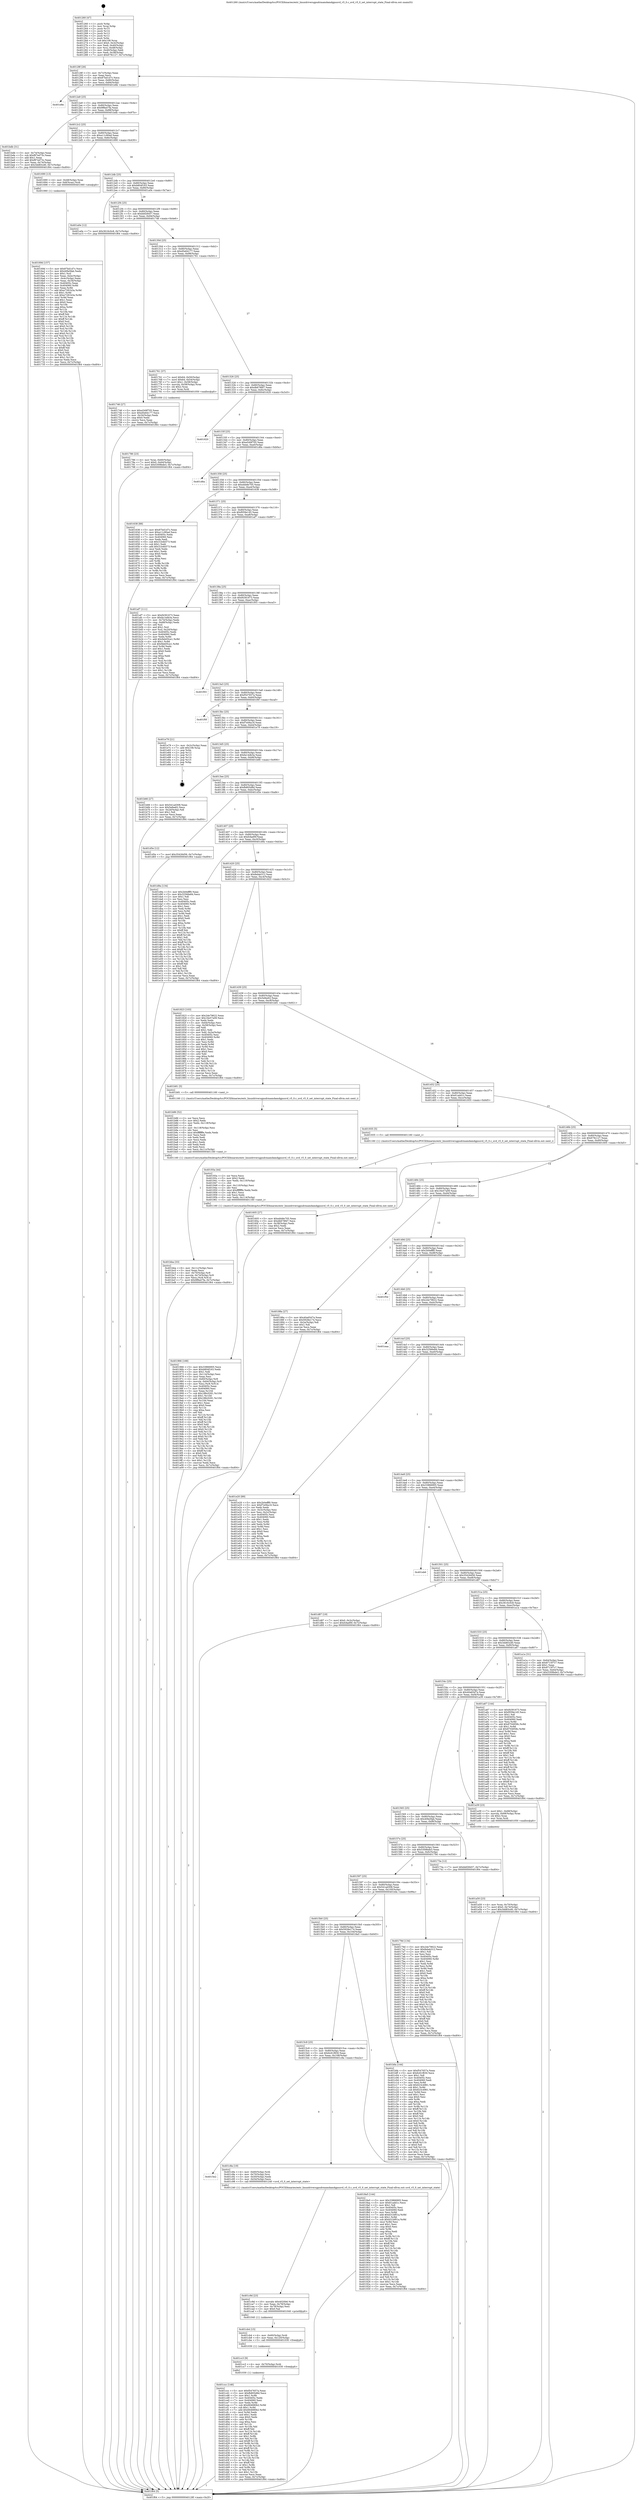 digraph "0x401260" {
  label = "0x401260 (/mnt/c/Users/mathe/Desktop/tcc/POCII/binaries/extr_linuxdriversgpudrmamdamdgpuuvd_v5_0.c_uvd_v5_0_set_interrupt_state_Final-ollvm.out::main(0))"
  labelloc = "t"
  node[shape=record]

  Entry [label="",width=0.3,height=0.3,shape=circle,fillcolor=black,style=filled]
  "0x40128f" [label="{
     0x40128f [26]\l
     | [instrs]\l
     &nbsp;&nbsp;0x40128f \<+3\>: mov -0x7c(%rbp),%eax\l
     &nbsp;&nbsp;0x401292 \<+2\>: mov %eax,%ecx\l
     &nbsp;&nbsp;0x401294 \<+6\>: sub $0x87bd1d7c,%ecx\l
     &nbsp;&nbsp;0x40129a \<+3\>: mov %eax,-0x80(%rbp)\l
     &nbsp;&nbsp;0x40129d \<+6\>: mov %ecx,-0x84(%rbp)\l
     &nbsp;&nbsp;0x4012a3 \<+6\>: je 0000000000401e8e \<main+0xc2e\>\l
  }"]
  "0x401e8e" [label="{
     0x401e8e\l
  }", style=dashed]
  "0x4012a9" [label="{
     0x4012a9 [25]\l
     | [instrs]\l
     &nbsp;&nbsp;0x4012a9 \<+5\>: jmp 00000000004012ae \<main+0x4e\>\l
     &nbsp;&nbsp;0x4012ae \<+3\>: mov -0x80(%rbp),%eax\l
     &nbsp;&nbsp;0x4012b1 \<+5\>: sub $0x9f8a47fa,%eax\l
     &nbsp;&nbsp;0x4012b6 \<+6\>: mov %eax,-0x88(%rbp)\l
     &nbsp;&nbsp;0x4012bc \<+6\>: je 0000000000401bdb \<main+0x97b\>\l
  }"]
  Exit [label="",width=0.3,height=0.3,shape=circle,fillcolor=black,style=filled,peripheries=2]
  "0x401bdb" [label="{
     0x401bdb [31]\l
     | [instrs]\l
     &nbsp;&nbsp;0x401bdb \<+3\>: mov -0x74(%rbp),%eax\l
     &nbsp;&nbsp;0x401bde \<+5\>: sub $0xf87ed73c,%eax\l
     &nbsp;&nbsp;0x401be3 \<+3\>: add $0x1,%eax\l
     &nbsp;&nbsp;0x401be6 \<+5\>: add $0xf87ed73c,%eax\l
     &nbsp;&nbsp;0x401beb \<+3\>: mov %eax,-0x74(%rbp)\l
     &nbsp;&nbsp;0x401bee \<+7\>: movl $0x3dd83cd0,-0x7c(%rbp)\l
     &nbsp;&nbsp;0x401bf5 \<+5\>: jmp 0000000000401f64 \<main+0xd04\>\l
  }"]
  "0x4012c2" [label="{
     0x4012c2 [25]\l
     | [instrs]\l
     &nbsp;&nbsp;0x4012c2 \<+5\>: jmp 00000000004012c7 \<main+0x67\>\l
     &nbsp;&nbsp;0x4012c7 \<+3\>: mov -0x80(%rbp),%eax\l
     &nbsp;&nbsp;0x4012ca \<+5\>: sub $0xa11c90ad,%eax\l
     &nbsp;&nbsp;0x4012cf \<+6\>: mov %eax,-0x8c(%rbp)\l
     &nbsp;&nbsp;0x4012d5 \<+6\>: je 0000000000401690 \<main+0x430\>\l
  }"]
  "0x401ccc" [label="{
     0x401ccc [146]\l
     | [instrs]\l
     &nbsp;&nbsp;0x401ccc \<+5\>: mov $0xf547657a,%eax\l
     &nbsp;&nbsp;0x401cd1 \<+5\>: mov $0xfb805d8d,%ecx\l
     &nbsp;&nbsp;0x401cd6 \<+3\>: mov $0x1,%r8b\l
     &nbsp;&nbsp;0x401cd9 \<+7\>: mov 0x40405c,%edx\l
     &nbsp;&nbsp;0x401ce0 \<+7\>: mov 0x404060,%esi\l
     &nbsp;&nbsp;0x401ce7 \<+3\>: mov %edx,%r9d\l
     &nbsp;&nbsp;0x401cea \<+7\>: sub $0x664680b2,%r9d\l
     &nbsp;&nbsp;0x401cf1 \<+4\>: sub $0x1,%r9d\l
     &nbsp;&nbsp;0x401cf5 \<+7\>: add $0x664680b2,%r9d\l
     &nbsp;&nbsp;0x401cfc \<+4\>: imul %r9d,%edx\l
     &nbsp;&nbsp;0x401d00 \<+3\>: and $0x1,%edx\l
     &nbsp;&nbsp;0x401d03 \<+3\>: cmp $0x0,%edx\l
     &nbsp;&nbsp;0x401d06 \<+4\>: sete %r10b\l
     &nbsp;&nbsp;0x401d0a \<+3\>: cmp $0xa,%esi\l
     &nbsp;&nbsp;0x401d0d \<+4\>: setl %r11b\l
     &nbsp;&nbsp;0x401d11 \<+3\>: mov %r10b,%bl\l
     &nbsp;&nbsp;0x401d14 \<+3\>: xor $0xff,%bl\l
     &nbsp;&nbsp;0x401d17 \<+3\>: mov %r11b,%r14b\l
     &nbsp;&nbsp;0x401d1a \<+4\>: xor $0xff,%r14b\l
     &nbsp;&nbsp;0x401d1e \<+4\>: xor $0x1,%r8b\l
     &nbsp;&nbsp;0x401d22 \<+3\>: mov %bl,%r15b\l
     &nbsp;&nbsp;0x401d25 \<+4\>: and $0xff,%r15b\l
     &nbsp;&nbsp;0x401d29 \<+3\>: and %r8b,%r10b\l
     &nbsp;&nbsp;0x401d2c \<+3\>: mov %r14b,%r12b\l
     &nbsp;&nbsp;0x401d2f \<+4\>: and $0xff,%r12b\l
     &nbsp;&nbsp;0x401d33 \<+3\>: and %r8b,%r11b\l
     &nbsp;&nbsp;0x401d36 \<+3\>: or %r10b,%r15b\l
     &nbsp;&nbsp;0x401d39 \<+3\>: or %r11b,%r12b\l
     &nbsp;&nbsp;0x401d3c \<+3\>: xor %r12b,%r15b\l
     &nbsp;&nbsp;0x401d3f \<+3\>: or %r14b,%bl\l
     &nbsp;&nbsp;0x401d42 \<+3\>: xor $0xff,%bl\l
     &nbsp;&nbsp;0x401d45 \<+4\>: or $0x1,%r8b\l
     &nbsp;&nbsp;0x401d49 \<+3\>: and %r8b,%bl\l
     &nbsp;&nbsp;0x401d4c \<+3\>: or %bl,%r15b\l
     &nbsp;&nbsp;0x401d4f \<+4\>: test $0x1,%r15b\l
     &nbsp;&nbsp;0x401d53 \<+3\>: cmovne %ecx,%eax\l
     &nbsp;&nbsp;0x401d56 \<+3\>: mov %eax,-0x7c(%rbp)\l
     &nbsp;&nbsp;0x401d59 \<+5\>: jmp 0000000000401f64 \<main+0xd04\>\l
  }"]
  "0x401690" [label="{
     0x401690 [13]\l
     | [instrs]\l
     &nbsp;&nbsp;0x401690 \<+4\>: mov -0x48(%rbp),%rax\l
     &nbsp;&nbsp;0x401694 \<+4\>: mov 0x8(%rax),%rdi\l
     &nbsp;&nbsp;0x401698 \<+5\>: call 0000000000401060 \<atoi@plt\>\l
     | [calls]\l
     &nbsp;&nbsp;0x401060 \{1\} (unknown)\l
  }"]
  "0x4012db" [label="{
     0x4012db [25]\l
     | [instrs]\l
     &nbsp;&nbsp;0x4012db \<+5\>: jmp 00000000004012e0 \<main+0x80\>\l
     &nbsp;&nbsp;0x4012e0 \<+3\>: mov -0x80(%rbp),%eax\l
     &nbsp;&nbsp;0x4012e3 \<+5\>: sub $0xb804f163,%eax\l
     &nbsp;&nbsp;0x4012e8 \<+6\>: mov %eax,-0x90(%rbp)\l
     &nbsp;&nbsp;0x4012ee \<+6\>: je 0000000000401a0e \<main+0x7ae\>\l
  }"]
  "0x401cc3" [label="{
     0x401cc3 [9]\l
     | [instrs]\l
     &nbsp;&nbsp;0x401cc3 \<+4\>: mov -0x70(%rbp),%rdi\l
     &nbsp;&nbsp;0x401cc7 \<+5\>: call 0000000000401030 \<free@plt\>\l
     | [calls]\l
     &nbsp;&nbsp;0x401030 \{1\} (unknown)\l
  }"]
  "0x401a0e" [label="{
     0x401a0e [12]\l
     | [instrs]\l
     &nbsp;&nbsp;0x401a0e \<+7\>: movl $0x3616c0c8,-0x7c(%rbp)\l
     &nbsp;&nbsp;0x401a15 \<+5\>: jmp 0000000000401f64 \<main+0xd04\>\l
  }"]
  "0x4012f4" [label="{
     0x4012f4 [25]\l
     | [instrs]\l
     &nbsp;&nbsp;0x4012f4 \<+5\>: jmp 00000000004012f9 \<main+0x99\>\l
     &nbsp;&nbsp;0x4012f9 \<+3\>: mov -0x80(%rbp),%eax\l
     &nbsp;&nbsp;0x4012fc \<+5\>: sub $0xbbf28457,%eax\l
     &nbsp;&nbsp;0x401301 \<+6\>: mov %eax,-0x94(%rbp)\l
     &nbsp;&nbsp;0x401307 \<+6\>: je 0000000000401746 \<main+0x4e6\>\l
  }"]
  "0x401cb4" [label="{
     0x401cb4 [15]\l
     | [instrs]\l
     &nbsp;&nbsp;0x401cb4 \<+4\>: mov -0x60(%rbp),%rdi\l
     &nbsp;&nbsp;0x401cb8 \<+6\>: mov %eax,-0x120(%rbp)\l
     &nbsp;&nbsp;0x401cbe \<+5\>: call 0000000000401030 \<free@plt\>\l
     | [calls]\l
     &nbsp;&nbsp;0x401030 \{1\} (unknown)\l
  }"]
  "0x401746" [label="{
     0x401746 [27]\l
     | [instrs]\l
     &nbsp;&nbsp;0x401746 \<+5\>: mov $0xe549f705,%eax\l
     &nbsp;&nbsp;0x40174b \<+5\>: mov $0xd5e64177,%ecx\l
     &nbsp;&nbsp;0x401750 \<+3\>: mov -0x34(%rbp),%edx\l
     &nbsp;&nbsp;0x401753 \<+3\>: cmp $0x0,%edx\l
     &nbsp;&nbsp;0x401756 \<+3\>: cmove %ecx,%eax\l
     &nbsp;&nbsp;0x401759 \<+3\>: mov %eax,-0x7c(%rbp)\l
     &nbsp;&nbsp;0x40175c \<+5\>: jmp 0000000000401f64 \<main+0xd04\>\l
  }"]
  "0x40130d" [label="{
     0x40130d [25]\l
     | [instrs]\l
     &nbsp;&nbsp;0x40130d \<+5\>: jmp 0000000000401312 \<main+0xb2\>\l
     &nbsp;&nbsp;0x401312 \<+3\>: mov -0x80(%rbp),%eax\l
     &nbsp;&nbsp;0x401315 \<+5\>: sub $0xd5e64177,%eax\l
     &nbsp;&nbsp;0x40131a \<+6\>: mov %eax,-0x98(%rbp)\l
     &nbsp;&nbsp;0x401320 \<+6\>: je 0000000000401761 \<main+0x501\>\l
  }"]
  "0x401c9d" [label="{
     0x401c9d [23]\l
     | [instrs]\l
     &nbsp;&nbsp;0x401c9d \<+10\>: movabs $0x4020b6,%rdi\l
     &nbsp;&nbsp;0x401ca7 \<+3\>: mov %eax,-0x78(%rbp)\l
     &nbsp;&nbsp;0x401caa \<+3\>: mov -0x78(%rbp),%esi\l
     &nbsp;&nbsp;0x401cad \<+2\>: mov $0x0,%al\l
     &nbsp;&nbsp;0x401caf \<+5\>: call 0000000000401040 \<printf@plt\>\l
     | [calls]\l
     &nbsp;&nbsp;0x401040 \{1\} (unknown)\l
  }"]
  "0x401761" [label="{
     0x401761 [37]\l
     | [instrs]\l
     &nbsp;&nbsp;0x401761 \<+7\>: movl $0x64,-0x50(%rbp)\l
     &nbsp;&nbsp;0x401768 \<+7\>: movl $0x64,-0x54(%rbp)\l
     &nbsp;&nbsp;0x40176f \<+7\>: movl $0x1,-0x58(%rbp)\l
     &nbsp;&nbsp;0x401776 \<+4\>: movslq -0x58(%rbp),%rax\l
     &nbsp;&nbsp;0x40177a \<+4\>: shl $0x2,%rax\l
     &nbsp;&nbsp;0x40177e \<+3\>: mov %rax,%rdi\l
     &nbsp;&nbsp;0x401781 \<+5\>: call 0000000000401050 \<malloc@plt\>\l
     | [calls]\l
     &nbsp;&nbsp;0x401050 \{1\} (unknown)\l
  }"]
  "0x401326" [label="{
     0x401326 [25]\l
     | [instrs]\l
     &nbsp;&nbsp;0x401326 \<+5\>: jmp 000000000040132b \<main+0xcb\>\l
     &nbsp;&nbsp;0x40132b \<+3\>: mov -0x80(%rbp),%eax\l
     &nbsp;&nbsp;0x40132e \<+5\>: sub $0xdb678fd7,%eax\l
     &nbsp;&nbsp;0x401333 \<+6\>: mov %eax,-0x9c(%rbp)\l
     &nbsp;&nbsp;0x401339 \<+6\>: je 0000000000401620 \<main+0x3c0\>\l
  }"]
  "0x4015e2" [label="{
     0x4015e2\l
  }", style=dashed]
  "0x401620" [label="{
     0x401620\l
  }", style=dashed]
  "0x40133f" [label="{
     0x40133f [25]\l
     | [instrs]\l
     &nbsp;&nbsp;0x40133f \<+5\>: jmp 0000000000401344 \<main+0xe4\>\l
     &nbsp;&nbsp;0x401344 \<+3\>: mov -0x80(%rbp),%eax\l
     &nbsp;&nbsp;0x401347 \<+5\>: sub $0xe549f705,%eax\l
     &nbsp;&nbsp;0x40134c \<+6\>: mov %eax,-0xa0(%rbp)\l
     &nbsp;&nbsp;0x401352 \<+6\>: je 0000000000401d6a \<main+0xb0a\>\l
  }"]
  "0x401c8a" [label="{
     0x401c8a [19]\l
     | [instrs]\l
     &nbsp;&nbsp;0x401c8a \<+4\>: mov -0x60(%rbp),%rdi\l
     &nbsp;&nbsp;0x401c8e \<+4\>: mov -0x70(%rbp),%rsi\l
     &nbsp;&nbsp;0x401c92 \<+3\>: mov -0x50(%rbp),%edx\l
     &nbsp;&nbsp;0x401c95 \<+3\>: mov -0x54(%rbp),%ecx\l
     &nbsp;&nbsp;0x401c98 \<+5\>: call 0000000000401240 \<uvd_v5_0_set_interrupt_state\>\l
     | [calls]\l
     &nbsp;&nbsp;0x401240 \{1\} (/mnt/c/Users/mathe/Desktop/tcc/POCII/binaries/extr_linuxdriversgpudrmamdamdgpuuvd_v5_0.c_uvd_v5_0_set_interrupt_state_Final-ollvm.out::uvd_v5_0_set_interrupt_state)\l
  }"]
  "0x401d6a" [label="{
     0x401d6a\l
  }", style=dashed]
  "0x401358" [label="{
     0x401358 [25]\l
     | [instrs]\l
     &nbsp;&nbsp;0x401358 \<+5\>: jmp 000000000040135d \<main+0xfd\>\l
     &nbsp;&nbsp;0x40135d \<+3\>: mov -0x80(%rbp),%eax\l
     &nbsp;&nbsp;0x401360 \<+5\>: sub $0xebb8e705,%eax\l
     &nbsp;&nbsp;0x401365 \<+6\>: mov %eax,-0xa4(%rbp)\l
     &nbsp;&nbsp;0x40136b \<+6\>: je 0000000000401638 \<main+0x3d8\>\l
  }"]
  "0x401bba" [label="{
     0x401bba [33]\l
     | [instrs]\l
     &nbsp;&nbsp;0x401bba \<+6\>: mov -0x11c(%rbp),%ecx\l
     &nbsp;&nbsp;0x401bc0 \<+3\>: imul %eax,%ecx\l
     &nbsp;&nbsp;0x401bc3 \<+4\>: mov -0x70(%rbp),%r8\l
     &nbsp;&nbsp;0x401bc7 \<+4\>: movslq -0x74(%rbp),%r9\l
     &nbsp;&nbsp;0x401bcb \<+4\>: mov %ecx,(%r8,%r9,4)\l
     &nbsp;&nbsp;0x401bcf \<+7\>: movl $0x9f8a47fa,-0x7c(%rbp)\l
     &nbsp;&nbsp;0x401bd6 \<+5\>: jmp 0000000000401f64 \<main+0xd04\>\l
  }"]
  "0x401638" [label="{
     0x401638 [88]\l
     | [instrs]\l
     &nbsp;&nbsp;0x401638 \<+5\>: mov $0x87bd1d7c,%eax\l
     &nbsp;&nbsp;0x40163d \<+5\>: mov $0xa11c90ad,%ecx\l
     &nbsp;&nbsp;0x401642 \<+7\>: mov 0x40405c,%edx\l
     &nbsp;&nbsp;0x401649 \<+7\>: mov 0x404060,%esi\l
     &nbsp;&nbsp;0x401650 \<+2\>: mov %edx,%edi\l
     &nbsp;&nbsp;0x401652 \<+6\>: sub $0x31b4b573,%edi\l
     &nbsp;&nbsp;0x401658 \<+3\>: sub $0x1,%edi\l
     &nbsp;&nbsp;0x40165b \<+6\>: add $0x31b4b573,%edi\l
     &nbsp;&nbsp;0x401661 \<+3\>: imul %edi,%edx\l
     &nbsp;&nbsp;0x401664 \<+3\>: and $0x1,%edx\l
     &nbsp;&nbsp;0x401667 \<+3\>: cmp $0x0,%edx\l
     &nbsp;&nbsp;0x40166a \<+4\>: sete %r8b\l
     &nbsp;&nbsp;0x40166e \<+3\>: cmp $0xa,%esi\l
     &nbsp;&nbsp;0x401671 \<+4\>: setl %r9b\l
     &nbsp;&nbsp;0x401675 \<+3\>: mov %r8b,%r10b\l
     &nbsp;&nbsp;0x401678 \<+3\>: and %r9b,%r10b\l
     &nbsp;&nbsp;0x40167b \<+3\>: xor %r9b,%r8b\l
     &nbsp;&nbsp;0x40167e \<+3\>: or %r8b,%r10b\l
     &nbsp;&nbsp;0x401681 \<+4\>: test $0x1,%r10b\l
     &nbsp;&nbsp;0x401685 \<+3\>: cmovne %ecx,%eax\l
     &nbsp;&nbsp;0x401688 \<+3\>: mov %eax,-0x7c(%rbp)\l
     &nbsp;&nbsp;0x40168b \<+5\>: jmp 0000000000401f64 \<main+0xd04\>\l
  }"]
  "0x401371" [label="{
     0x401371 [25]\l
     | [instrs]\l
     &nbsp;&nbsp;0x401371 \<+5\>: jmp 0000000000401376 \<main+0x116\>\l
     &nbsp;&nbsp;0x401376 \<+3\>: mov -0x80(%rbp),%eax\l
     &nbsp;&nbsp;0x401379 \<+5\>: sub $0xf059e145,%eax\l
     &nbsp;&nbsp;0x40137e \<+6\>: mov %eax,-0xa8(%rbp)\l
     &nbsp;&nbsp;0x401384 \<+6\>: je 0000000000401af7 \<main+0x897\>\l
  }"]
  "0x401b86" [label="{
     0x401b86 [52]\l
     | [instrs]\l
     &nbsp;&nbsp;0x401b86 \<+2\>: xor %ecx,%ecx\l
     &nbsp;&nbsp;0x401b88 \<+5\>: mov $0x2,%edx\l
     &nbsp;&nbsp;0x401b8d \<+6\>: mov %edx,-0x118(%rbp)\l
     &nbsp;&nbsp;0x401b93 \<+1\>: cltd\l
     &nbsp;&nbsp;0x401b94 \<+6\>: mov -0x118(%rbp),%esi\l
     &nbsp;&nbsp;0x401b9a \<+2\>: idiv %esi\l
     &nbsp;&nbsp;0x401b9c \<+6\>: imul $0xfffffffe,%edx,%edx\l
     &nbsp;&nbsp;0x401ba2 \<+2\>: mov %ecx,%edi\l
     &nbsp;&nbsp;0x401ba4 \<+2\>: sub %edx,%edi\l
     &nbsp;&nbsp;0x401ba6 \<+2\>: mov %ecx,%edx\l
     &nbsp;&nbsp;0x401ba8 \<+3\>: sub $0x1,%edx\l
     &nbsp;&nbsp;0x401bab \<+2\>: add %edx,%edi\l
     &nbsp;&nbsp;0x401bad \<+2\>: sub %edi,%ecx\l
     &nbsp;&nbsp;0x401baf \<+6\>: mov %ecx,-0x11c(%rbp)\l
     &nbsp;&nbsp;0x401bb5 \<+5\>: call 0000000000401160 \<next_i\>\l
     | [calls]\l
     &nbsp;&nbsp;0x401160 \{1\} (/mnt/c/Users/mathe/Desktop/tcc/POCII/binaries/extr_linuxdriversgpudrmamdamdgpuuvd_v5_0.c_uvd_v5_0_set_interrupt_state_Final-ollvm.out::next_i)\l
  }"]
  "0x401af7" [label="{
     0x401af7 [111]\l
     | [instrs]\l
     &nbsp;&nbsp;0x401af7 \<+5\>: mov $0xf4391673,%eax\l
     &nbsp;&nbsp;0x401afc \<+5\>: mov $0xfa14db3a,%ecx\l
     &nbsp;&nbsp;0x401b01 \<+3\>: mov -0x74(%rbp),%edx\l
     &nbsp;&nbsp;0x401b04 \<+3\>: cmp -0x68(%rbp),%edx\l
     &nbsp;&nbsp;0x401b07 \<+4\>: setl %sil\l
     &nbsp;&nbsp;0x401b0b \<+4\>: and $0x1,%sil\l
     &nbsp;&nbsp;0x401b0f \<+4\>: mov %sil,-0x2d(%rbp)\l
     &nbsp;&nbsp;0x401b13 \<+7\>: mov 0x40405c,%edx\l
     &nbsp;&nbsp;0x401b1a \<+7\>: mov 0x404060,%edi\l
     &nbsp;&nbsp;0x401b21 \<+3\>: mov %edx,%r8d\l
     &nbsp;&nbsp;0x401b24 \<+7\>: add $0x9eb05ce1,%r8d\l
     &nbsp;&nbsp;0x401b2b \<+4\>: sub $0x1,%r8d\l
     &nbsp;&nbsp;0x401b2f \<+7\>: sub $0x9eb05ce1,%r8d\l
     &nbsp;&nbsp;0x401b36 \<+4\>: imul %r8d,%edx\l
     &nbsp;&nbsp;0x401b3a \<+3\>: and $0x1,%edx\l
     &nbsp;&nbsp;0x401b3d \<+3\>: cmp $0x0,%edx\l
     &nbsp;&nbsp;0x401b40 \<+4\>: sete %sil\l
     &nbsp;&nbsp;0x401b44 \<+3\>: cmp $0xa,%edi\l
     &nbsp;&nbsp;0x401b47 \<+4\>: setl %r9b\l
     &nbsp;&nbsp;0x401b4b \<+3\>: mov %sil,%r10b\l
     &nbsp;&nbsp;0x401b4e \<+3\>: and %r9b,%r10b\l
     &nbsp;&nbsp;0x401b51 \<+3\>: xor %r9b,%sil\l
     &nbsp;&nbsp;0x401b54 \<+3\>: or %sil,%r10b\l
     &nbsp;&nbsp;0x401b57 \<+4\>: test $0x1,%r10b\l
     &nbsp;&nbsp;0x401b5b \<+3\>: cmovne %ecx,%eax\l
     &nbsp;&nbsp;0x401b5e \<+3\>: mov %eax,-0x7c(%rbp)\l
     &nbsp;&nbsp;0x401b61 \<+5\>: jmp 0000000000401f64 \<main+0xd04\>\l
  }"]
  "0x40138a" [label="{
     0x40138a [25]\l
     | [instrs]\l
     &nbsp;&nbsp;0x40138a \<+5\>: jmp 000000000040138f \<main+0x12f\>\l
     &nbsp;&nbsp;0x40138f \<+3\>: mov -0x80(%rbp),%eax\l
     &nbsp;&nbsp;0x401392 \<+5\>: sub $0xf4391673,%eax\l
     &nbsp;&nbsp;0x401397 \<+6\>: mov %eax,-0xac(%rbp)\l
     &nbsp;&nbsp;0x40139d \<+6\>: je 0000000000401f03 \<main+0xca3\>\l
  }"]
  "0x401a50" [label="{
     0x401a50 [23]\l
     | [instrs]\l
     &nbsp;&nbsp;0x401a50 \<+4\>: mov %rax,-0x70(%rbp)\l
     &nbsp;&nbsp;0x401a54 \<+7\>: movl $0x0,-0x74(%rbp)\l
     &nbsp;&nbsp;0x401a5b \<+7\>: movl $0x3dd83cd0,-0x7c(%rbp)\l
     &nbsp;&nbsp;0x401a62 \<+5\>: jmp 0000000000401f64 \<main+0xd04\>\l
  }"]
  "0x401f03" [label="{
     0x401f03\l
  }", style=dashed]
  "0x4013a3" [label="{
     0x4013a3 [25]\l
     | [instrs]\l
     &nbsp;&nbsp;0x4013a3 \<+5\>: jmp 00000000004013a8 \<main+0x148\>\l
     &nbsp;&nbsp;0x4013a8 \<+3\>: mov -0x80(%rbp),%eax\l
     &nbsp;&nbsp;0x4013ab \<+5\>: sub $0xf547657a,%eax\l
     &nbsp;&nbsp;0x4013b0 \<+6\>: mov %eax,-0xb0(%rbp)\l
     &nbsp;&nbsp;0x4013b6 \<+6\>: je 0000000000401f0f \<main+0xcaf\>\l
  }"]
  "0x401966" [label="{
     0x401966 [168]\l
     | [instrs]\l
     &nbsp;&nbsp;0x401966 \<+5\>: mov $0x33866905,%ecx\l
     &nbsp;&nbsp;0x40196b \<+5\>: mov $0xb804f163,%edx\l
     &nbsp;&nbsp;0x401970 \<+3\>: mov $0x1,%dil\l
     &nbsp;&nbsp;0x401973 \<+6\>: mov -0x114(%rbp),%esi\l
     &nbsp;&nbsp;0x401979 \<+3\>: imul %eax,%esi\l
     &nbsp;&nbsp;0x40197c \<+4\>: mov -0x60(%rbp),%r8\l
     &nbsp;&nbsp;0x401980 \<+4\>: movslq -0x64(%rbp),%r9\l
     &nbsp;&nbsp;0x401984 \<+4\>: mov %esi,(%r8,%r9,4)\l
     &nbsp;&nbsp;0x401988 \<+7\>: mov 0x40405c,%eax\l
     &nbsp;&nbsp;0x40198f \<+7\>: mov 0x404060,%esi\l
     &nbsp;&nbsp;0x401996 \<+3\>: mov %eax,%r10d\l
     &nbsp;&nbsp;0x401999 \<+7\>: sub $0x188c0281,%r10d\l
     &nbsp;&nbsp;0x4019a0 \<+4\>: sub $0x1,%r10d\l
     &nbsp;&nbsp;0x4019a4 \<+7\>: add $0x188c0281,%r10d\l
     &nbsp;&nbsp;0x4019ab \<+4\>: imul %r10d,%eax\l
     &nbsp;&nbsp;0x4019af \<+3\>: and $0x1,%eax\l
     &nbsp;&nbsp;0x4019b2 \<+3\>: cmp $0x0,%eax\l
     &nbsp;&nbsp;0x4019b5 \<+4\>: sete %r11b\l
     &nbsp;&nbsp;0x4019b9 \<+3\>: cmp $0xa,%esi\l
     &nbsp;&nbsp;0x4019bc \<+3\>: setl %bl\l
     &nbsp;&nbsp;0x4019bf \<+3\>: mov %r11b,%r14b\l
     &nbsp;&nbsp;0x4019c2 \<+4\>: xor $0xff,%r14b\l
     &nbsp;&nbsp;0x4019c6 \<+3\>: mov %bl,%r15b\l
     &nbsp;&nbsp;0x4019c9 \<+4\>: xor $0xff,%r15b\l
     &nbsp;&nbsp;0x4019cd \<+4\>: xor $0x0,%dil\l
     &nbsp;&nbsp;0x4019d1 \<+3\>: mov %r14b,%r12b\l
     &nbsp;&nbsp;0x4019d4 \<+4\>: and $0x0,%r12b\l
     &nbsp;&nbsp;0x4019d8 \<+3\>: and %dil,%r11b\l
     &nbsp;&nbsp;0x4019db \<+3\>: mov %r15b,%r13b\l
     &nbsp;&nbsp;0x4019de \<+4\>: and $0x0,%r13b\l
     &nbsp;&nbsp;0x4019e2 \<+3\>: and %dil,%bl\l
     &nbsp;&nbsp;0x4019e5 \<+3\>: or %r11b,%r12b\l
     &nbsp;&nbsp;0x4019e8 \<+3\>: or %bl,%r13b\l
     &nbsp;&nbsp;0x4019eb \<+3\>: xor %r13b,%r12b\l
     &nbsp;&nbsp;0x4019ee \<+3\>: or %r15b,%r14b\l
     &nbsp;&nbsp;0x4019f1 \<+4\>: xor $0xff,%r14b\l
     &nbsp;&nbsp;0x4019f5 \<+4\>: or $0x0,%dil\l
     &nbsp;&nbsp;0x4019f9 \<+3\>: and %dil,%r14b\l
     &nbsp;&nbsp;0x4019fc \<+3\>: or %r14b,%r12b\l
     &nbsp;&nbsp;0x4019ff \<+4\>: test $0x1,%r12b\l
     &nbsp;&nbsp;0x401a03 \<+3\>: cmovne %edx,%ecx\l
     &nbsp;&nbsp;0x401a06 \<+3\>: mov %ecx,-0x7c(%rbp)\l
     &nbsp;&nbsp;0x401a09 \<+5\>: jmp 0000000000401f64 \<main+0xd04\>\l
  }"]
  "0x401f0f" [label="{
     0x401f0f\l
  }", style=dashed]
  "0x4013bc" [label="{
     0x4013bc [25]\l
     | [instrs]\l
     &nbsp;&nbsp;0x4013bc \<+5\>: jmp 00000000004013c1 \<main+0x161\>\l
     &nbsp;&nbsp;0x4013c1 \<+3\>: mov -0x80(%rbp),%eax\l
     &nbsp;&nbsp;0x4013c4 \<+5\>: sub $0xf7e06a16,%eax\l
     &nbsp;&nbsp;0x4013c9 \<+6\>: mov %eax,-0xb4(%rbp)\l
     &nbsp;&nbsp;0x4013cf \<+6\>: je 0000000000401e79 \<main+0xc19\>\l
  }"]
  "0x40193a" [label="{
     0x40193a [44]\l
     | [instrs]\l
     &nbsp;&nbsp;0x40193a \<+2\>: xor %ecx,%ecx\l
     &nbsp;&nbsp;0x40193c \<+5\>: mov $0x2,%edx\l
     &nbsp;&nbsp;0x401941 \<+6\>: mov %edx,-0x110(%rbp)\l
     &nbsp;&nbsp;0x401947 \<+1\>: cltd\l
     &nbsp;&nbsp;0x401948 \<+6\>: mov -0x110(%rbp),%esi\l
     &nbsp;&nbsp;0x40194e \<+2\>: idiv %esi\l
     &nbsp;&nbsp;0x401950 \<+6\>: imul $0xfffffffe,%edx,%edx\l
     &nbsp;&nbsp;0x401956 \<+3\>: sub $0x1,%ecx\l
     &nbsp;&nbsp;0x401959 \<+2\>: sub %ecx,%edx\l
     &nbsp;&nbsp;0x40195b \<+6\>: mov %edx,-0x114(%rbp)\l
     &nbsp;&nbsp;0x401961 \<+5\>: call 0000000000401160 \<next_i\>\l
     | [calls]\l
     &nbsp;&nbsp;0x401160 \{1\} (/mnt/c/Users/mathe/Desktop/tcc/POCII/binaries/extr_linuxdriversgpudrmamdamdgpuuvd_v5_0.c_uvd_v5_0_set_interrupt_state_Final-ollvm.out::next_i)\l
  }"]
  "0x401e79" [label="{
     0x401e79 [21]\l
     | [instrs]\l
     &nbsp;&nbsp;0x401e79 \<+3\>: mov -0x2c(%rbp),%eax\l
     &nbsp;&nbsp;0x401e7c \<+7\>: add $0x108,%rsp\l
     &nbsp;&nbsp;0x401e83 \<+1\>: pop %rbx\l
     &nbsp;&nbsp;0x401e84 \<+2\>: pop %r12\l
     &nbsp;&nbsp;0x401e86 \<+2\>: pop %r13\l
     &nbsp;&nbsp;0x401e88 \<+2\>: pop %r14\l
     &nbsp;&nbsp;0x401e8a \<+2\>: pop %r15\l
     &nbsp;&nbsp;0x401e8c \<+1\>: pop %rbp\l
     &nbsp;&nbsp;0x401e8d \<+1\>: ret\l
  }"]
  "0x4013d5" [label="{
     0x4013d5 [25]\l
     | [instrs]\l
     &nbsp;&nbsp;0x4013d5 \<+5\>: jmp 00000000004013da \<main+0x17a\>\l
     &nbsp;&nbsp;0x4013da \<+3\>: mov -0x80(%rbp),%eax\l
     &nbsp;&nbsp;0x4013dd \<+5\>: sub $0xfa14db3a,%eax\l
     &nbsp;&nbsp;0x4013e2 \<+6\>: mov %eax,-0xb8(%rbp)\l
     &nbsp;&nbsp;0x4013e8 \<+6\>: je 0000000000401b66 \<main+0x906\>\l
  }"]
  "0x4015c9" [label="{
     0x4015c9 [25]\l
     | [instrs]\l
     &nbsp;&nbsp;0x4015c9 \<+5\>: jmp 00000000004015ce \<main+0x36e\>\l
     &nbsp;&nbsp;0x4015ce \<+3\>: mov -0x80(%rbp),%eax\l
     &nbsp;&nbsp;0x4015d1 \<+5\>: sub $0x6c61f830,%eax\l
     &nbsp;&nbsp;0x4015d6 \<+6\>: mov %eax,-0x108(%rbp)\l
     &nbsp;&nbsp;0x4015dc \<+6\>: je 0000000000401c8a \<main+0xa2a\>\l
  }"]
  "0x401b66" [label="{
     0x401b66 [27]\l
     | [instrs]\l
     &nbsp;&nbsp;0x401b66 \<+5\>: mov $0x541ad308,%eax\l
     &nbsp;&nbsp;0x401b6b \<+5\>: mov $0x5efee62,%ecx\l
     &nbsp;&nbsp;0x401b70 \<+3\>: mov -0x2d(%rbp),%dl\l
     &nbsp;&nbsp;0x401b73 \<+3\>: test $0x1,%dl\l
     &nbsp;&nbsp;0x401b76 \<+3\>: cmovne %ecx,%eax\l
     &nbsp;&nbsp;0x401b79 \<+3\>: mov %eax,-0x7c(%rbp)\l
     &nbsp;&nbsp;0x401b7c \<+5\>: jmp 0000000000401f64 \<main+0xd04\>\l
  }"]
  "0x4013ee" [label="{
     0x4013ee [25]\l
     | [instrs]\l
     &nbsp;&nbsp;0x4013ee \<+5\>: jmp 00000000004013f3 \<main+0x193\>\l
     &nbsp;&nbsp;0x4013f3 \<+3\>: mov -0x80(%rbp),%eax\l
     &nbsp;&nbsp;0x4013f6 \<+5\>: sub $0xfb805d8d,%eax\l
     &nbsp;&nbsp;0x4013fb \<+6\>: mov %eax,-0xbc(%rbp)\l
     &nbsp;&nbsp;0x401401 \<+6\>: je 0000000000401d5e \<main+0xafe\>\l
  }"]
  "0x4018a5" [label="{
     0x4018a5 [144]\l
     | [instrs]\l
     &nbsp;&nbsp;0x4018a5 \<+5\>: mov $0x33866905,%eax\l
     &nbsp;&nbsp;0x4018aa \<+5\>: mov $0x61add1c,%ecx\l
     &nbsp;&nbsp;0x4018af \<+2\>: mov $0x1,%dl\l
     &nbsp;&nbsp;0x4018b1 \<+7\>: mov 0x40405c,%esi\l
     &nbsp;&nbsp;0x4018b8 \<+7\>: mov 0x404060,%edi\l
     &nbsp;&nbsp;0x4018bf \<+3\>: mov %esi,%r8d\l
     &nbsp;&nbsp;0x4018c2 \<+7\>: add $0xb31bf01a,%r8d\l
     &nbsp;&nbsp;0x4018c9 \<+4\>: sub $0x1,%r8d\l
     &nbsp;&nbsp;0x4018cd \<+7\>: sub $0xb31bf01a,%r8d\l
     &nbsp;&nbsp;0x4018d4 \<+4\>: imul %r8d,%esi\l
     &nbsp;&nbsp;0x4018d8 \<+3\>: and $0x1,%esi\l
     &nbsp;&nbsp;0x4018db \<+3\>: cmp $0x0,%esi\l
     &nbsp;&nbsp;0x4018de \<+4\>: sete %r9b\l
     &nbsp;&nbsp;0x4018e2 \<+3\>: cmp $0xa,%edi\l
     &nbsp;&nbsp;0x4018e5 \<+4\>: setl %r10b\l
     &nbsp;&nbsp;0x4018e9 \<+3\>: mov %r9b,%r11b\l
     &nbsp;&nbsp;0x4018ec \<+4\>: xor $0xff,%r11b\l
     &nbsp;&nbsp;0x4018f0 \<+3\>: mov %r10b,%bl\l
     &nbsp;&nbsp;0x4018f3 \<+3\>: xor $0xff,%bl\l
     &nbsp;&nbsp;0x4018f6 \<+3\>: xor $0x0,%dl\l
     &nbsp;&nbsp;0x4018f9 \<+3\>: mov %r11b,%r14b\l
     &nbsp;&nbsp;0x4018fc \<+4\>: and $0x0,%r14b\l
     &nbsp;&nbsp;0x401900 \<+3\>: and %dl,%r9b\l
     &nbsp;&nbsp;0x401903 \<+3\>: mov %bl,%r15b\l
     &nbsp;&nbsp;0x401906 \<+4\>: and $0x0,%r15b\l
     &nbsp;&nbsp;0x40190a \<+3\>: and %dl,%r10b\l
     &nbsp;&nbsp;0x40190d \<+3\>: or %r9b,%r14b\l
     &nbsp;&nbsp;0x401910 \<+3\>: or %r10b,%r15b\l
     &nbsp;&nbsp;0x401913 \<+3\>: xor %r15b,%r14b\l
     &nbsp;&nbsp;0x401916 \<+3\>: or %bl,%r11b\l
     &nbsp;&nbsp;0x401919 \<+4\>: xor $0xff,%r11b\l
     &nbsp;&nbsp;0x40191d \<+3\>: or $0x0,%dl\l
     &nbsp;&nbsp;0x401920 \<+3\>: and %dl,%r11b\l
     &nbsp;&nbsp;0x401923 \<+3\>: or %r11b,%r14b\l
     &nbsp;&nbsp;0x401926 \<+4\>: test $0x1,%r14b\l
     &nbsp;&nbsp;0x40192a \<+3\>: cmovne %ecx,%eax\l
     &nbsp;&nbsp;0x40192d \<+3\>: mov %eax,-0x7c(%rbp)\l
     &nbsp;&nbsp;0x401930 \<+5\>: jmp 0000000000401f64 \<main+0xd04\>\l
  }"]
  "0x401d5e" [label="{
     0x401d5e [12]\l
     | [instrs]\l
     &nbsp;&nbsp;0x401d5e \<+7\>: movl $0x35426d56,-0x7c(%rbp)\l
     &nbsp;&nbsp;0x401d65 \<+5\>: jmp 0000000000401f64 \<main+0xd04\>\l
  }"]
  "0x401407" [label="{
     0x401407 [25]\l
     | [instrs]\l
     &nbsp;&nbsp;0x401407 \<+5\>: jmp 000000000040140c \<main+0x1ac\>\l
     &nbsp;&nbsp;0x40140c \<+3\>: mov -0x80(%rbp),%eax\l
     &nbsp;&nbsp;0x40140f \<+5\>: sub $0xfcfaef0f,%eax\l
     &nbsp;&nbsp;0x401414 \<+6\>: mov %eax,-0xc0(%rbp)\l
     &nbsp;&nbsp;0x40141a \<+6\>: je 0000000000401d9a \<main+0xb3a\>\l
  }"]
  "0x4015b0" [label="{
     0x4015b0 [25]\l
     | [instrs]\l
     &nbsp;&nbsp;0x4015b0 \<+5\>: jmp 00000000004015b5 \<main+0x355\>\l
     &nbsp;&nbsp;0x4015b5 \<+3\>: mov -0x80(%rbp),%eax\l
     &nbsp;&nbsp;0x4015b8 \<+5\>: sub $0x5928e174,%eax\l
     &nbsp;&nbsp;0x4015bd \<+6\>: mov %eax,-0x104(%rbp)\l
     &nbsp;&nbsp;0x4015c3 \<+6\>: je 00000000004018a5 \<main+0x645\>\l
  }"]
  "0x401d9a" [label="{
     0x401d9a [134]\l
     | [instrs]\l
     &nbsp;&nbsp;0x401d9a \<+5\>: mov $0x2b0efff0,%eax\l
     &nbsp;&nbsp;0x401d9f \<+5\>: mov $0x32566e84,%ecx\l
     &nbsp;&nbsp;0x401da4 \<+2\>: mov $0x1,%dl\l
     &nbsp;&nbsp;0x401da6 \<+2\>: xor %esi,%esi\l
     &nbsp;&nbsp;0x401da8 \<+7\>: mov 0x40405c,%edi\l
     &nbsp;&nbsp;0x401daf \<+8\>: mov 0x404060,%r8d\l
     &nbsp;&nbsp;0x401db7 \<+3\>: sub $0x1,%esi\l
     &nbsp;&nbsp;0x401dba \<+3\>: mov %edi,%r9d\l
     &nbsp;&nbsp;0x401dbd \<+3\>: add %esi,%r9d\l
     &nbsp;&nbsp;0x401dc0 \<+4\>: imul %r9d,%edi\l
     &nbsp;&nbsp;0x401dc4 \<+3\>: and $0x1,%edi\l
     &nbsp;&nbsp;0x401dc7 \<+3\>: cmp $0x0,%edi\l
     &nbsp;&nbsp;0x401dca \<+4\>: sete %r10b\l
     &nbsp;&nbsp;0x401dce \<+4\>: cmp $0xa,%r8d\l
     &nbsp;&nbsp;0x401dd2 \<+4\>: setl %r11b\l
     &nbsp;&nbsp;0x401dd6 \<+3\>: mov %r10b,%bl\l
     &nbsp;&nbsp;0x401dd9 \<+3\>: xor $0xff,%bl\l
     &nbsp;&nbsp;0x401ddc \<+3\>: mov %r11b,%r14b\l
     &nbsp;&nbsp;0x401ddf \<+4\>: xor $0xff,%r14b\l
     &nbsp;&nbsp;0x401de3 \<+3\>: xor $0x1,%dl\l
     &nbsp;&nbsp;0x401de6 \<+3\>: mov %bl,%r15b\l
     &nbsp;&nbsp;0x401de9 \<+4\>: and $0xff,%r15b\l
     &nbsp;&nbsp;0x401ded \<+3\>: and %dl,%r10b\l
     &nbsp;&nbsp;0x401df0 \<+3\>: mov %r14b,%r12b\l
     &nbsp;&nbsp;0x401df3 \<+4\>: and $0xff,%r12b\l
     &nbsp;&nbsp;0x401df7 \<+3\>: and %dl,%r11b\l
     &nbsp;&nbsp;0x401dfa \<+3\>: or %r10b,%r15b\l
     &nbsp;&nbsp;0x401dfd \<+3\>: or %r11b,%r12b\l
     &nbsp;&nbsp;0x401e00 \<+3\>: xor %r12b,%r15b\l
     &nbsp;&nbsp;0x401e03 \<+3\>: or %r14b,%bl\l
     &nbsp;&nbsp;0x401e06 \<+3\>: xor $0xff,%bl\l
     &nbsp;&nbsp;0x401e09 \<+3\>: or $0x1,%dl\l
     &nbsp;&nbsp;0x401e0c \<+2\>: and %dl,%bl\l
     &nbsp;&nbsp;0x401e0e \<+3\>: or %bl,%r15b\l
     &nbsp;&nbsp;0x401e11 \<+4\>: test $0x1,%r15b\l
     &nbsp;&nbsp;0x401e15 \<+3\>: cmovne %ecx,%eax\l
     &nbsp;&nbsp;0x401e18 \<+3\>: mov %eax,-0x7c(%rbp)\l
     &nbsp;&nbsp;0x401e1b \<+5\>: jmp 0000000000401f64 \<main+0xd04\>\l
  }"]
  "0x401420" [label="{
     0x401420 [25]\l
     | [instrs]\l
     &nbsp;&nbsp;0x401420 \<+5\>: jmp 0000000000401425 \<main+0x1c5\>\l
     &nbsp;&nbsp;0x401425 \<+3\>: mov -0x80(%rbp),%eax\l
     &nbsp;&nbsp;0x401428 \<+5\>: sub $0xfedab312,%eax\l
     &nbsp;&nbsp;0x40142d \<+6\>: mov %eax,-0xc4(%rbp)\l
     &nbsp;&nbsp;0x401433 \<+6\>: je 0000000000401823 \<main+0x5c3\>\l
  }"]
  "0x401bfa" [label="{
     0x401bfa [144]\l
     | [instrs]\l
     &nbsp;&nbsp;0x401bfa \<+5\>: mov $0xf547657a,%eax\l
     &nbsp;&nbsp;0x401bff \<+5\>: mov $0x6c61f830,%ecx\l
     &nbsp;&nbsp;0x401c04 \<+2\>: mov $0x1,%dl\l
     &nbsp;&nbsp;0x401c06 \<+7\>: mov 0x40405c,%esi\l
     &nbsp;&nbsp;0x401c0d \<+7\>: mov 0x404060,%edi\l
     &nbsp;&nbsp;0x401c14 \<+3\>: mov %esi,%r8d\l
     &nbsp;&nbsp;0x401c17 \<+7\>: add $0x623c4961,%r8d\l
     &nbsp;&nbsp;0x401c1e \<+4\>: sub $0x1,%r8d\l
     &nbsp;&nbsp;0x401c22 \<+7\>: sub $0x623c4961,%r8d\l
     &nbsp;&nbsp;0x401c29 \<+4\>: imul %r8d,%esi\l
     &nbsp;&nbsp;0x401c2d \<+3\>: and $0x1,%esi\l
     &nbsp;&nbsp;0x401c30 \<+3\>: cmp $0x0,%esi\l
     &nbsp;&nbsp;0x401c33 \<+4\>: sete %r9b\l
     &nbsp;&nbsp;0x401c37 \<+3\>: cmp $0xa,%edi\l
     &nbsp;&nbsp;0x401c3a \<+4\>: setl %r10b\l
     &nbsp;&nbsp;0x401c3e \<+3\>: mov %r9b,%r11b\l
     &nbsp;&nbsp;0x401c41 \<+4\>: xor $0xff,%r11b\l
     &nbsp;&nbsp;0x401c45 \<+3\>: mov %r10b,%bl\l
     &nbsp;&nbsp;0x401c48 \<+3\>: xor $0xff,%bl\l
     &nbsp;&nbsp;0x401c4b \<+3\>: xor $0x0,%dl\l
     &nbsp;&nbsp;0x401c4e \<+3\>: mov %r11b,%r14b\l
     &nbsp;&nbsp;0x401c51 \<+4\>: and $0x0,%r14b\l
     &nbsp;&nbsp;0x401c55 \<+3\>: and %dl,%r9b\l
     &nbsp;&nbsp;0x401c58 \<+3\>: mov %bl,%r15b\l
     &nbsp;&nbsp;0x401c5b \<+4\>: and $0x0,%r15b\l
     &nbsp;&nbsp;0x401c5f \<+3\>: and %dl,%r10b\l
     &nbsp;&nbsp;0x401c62 \<+3\>: or %r9b,%r14b\l
     &nbsp;&nbsp;0x401c65 \<+3\>: or %r10b,%r15b\l
     &nbsp;&nbsp;0x401c68 \<+3\>: xor %r15b,%r14b\l
     &nbsp;&nbsp;0x401c6b \<+3\>: or %bl,%r11b\l
     &nbsp;&nbsp;0x401c6e \<+4\>: xor $0xff,%r11b\l
     &nbsp;&nbsp;0x401c72 \<+3\>: or $0x0,%dl\l
     &nbsp;&nbsp;0x401c75 \<+3\>: and %dl,%r11b\l
     &nbsp;&nbsp;0x401c78 \<+3\>: or %r11b,%r14b\l
     &nbsp;&nbsp;0x401c7b \<+4\>: test $0x1,%r14b\l
     &nbsp;&nbsp;0x401c7f \<+3\>: cmovne %ecx,%eax\l
     &nbsp;&nbsp;0x401c82 \<+3\>: mov %eax,-0x7c(%rbp)\l
     &nbsp;&nbsp;0x401c85 \<+5\>: jmp 0000000000401f64 \<main+0xd04\>\l
  }"]
  "0x401823" [label="{
     0x401823 [103]\l
     | [instrs]\l
     &nbsp;&nbsp;0x401823 \<+5\>: mov $0x2de79622,%eax\l
     &nbsp;&nbsp;0x401828 \<+5\>: mov $0x16e57a09,%ecx\l
     &nbsp;&nbsp;0x40182d \<+2\>: xor %edx,%edx\l
     &nbsp;&nbsp;0x40182f \<+3\>: mov -0x64(%rbp),%esi\l
     &nbsp;&nbsp;0x401832 \<+3\>: cmp -0x58(%rbp),%esi\l
     &nbsp;&nbsp;0x401835 \<+4\>: setl %dil\l
     &nbsp;&nbsp;0x401839 \<+4\>: and $0x1,%dil\l
     &nbsp;&nbsp;0x40183d \<+4\>: mov %dil,-0x2e(%rbp)\l
     &nbsp;&nbsp;0x401841 \<+7\>: mov 0x40405c,%esi\l
     &nbsp;&nbsp;0x401848 \<+8\>: mov 0x404060,%r8d\l
     &nbsp;&nbsp;0x401850 \<+3\>: sub $0x1,%edx\l
     &nbsp;&nbsp;0x401853 \<+3\>: mov %esi,%r9d\l
     &nbsp;&nbsp;0x401856 \<+3\>: add %edx,%r9d\l
     &nbsp;&nbsp;0x401859 \<+4\>: imul %r9d,%esi\l
     &nbsp;&nbsp;0x40185d \<+3\>: and $0x1,%esi\l
     &nbsp;&nbsp;0x401860 \<+3\>: cmp $0x0,%esi\l
     &nbsp;&nbsp;0x401863 \<+4\>: sete %dil\l
     &nbsp;&nbsp;0x401867 \<+4\>: cmp $0xa,%r8d\l
     &nbsp;&nbsp;0x40186b \<+4\>: setl %r10b\l
     &nbsp;&nbsp;0x40186f \<+3\>: mov %dil,%r11b\l
     &nbsp;&nbsp;0x401872 \<+3\>: and %r10b,%r11b\l
     &nbsp;&nbsp;0x401875 \<+3\>: xor %r10b,%dil\l
     &nbsp;&nbsp;0x401878 \<+3\>: or %dil,%r11b\l
     &nbsp;&nbsp;0x40187b \<+4\>: test $0x1,%r11b\l
     &nbsp;&nbsp;0x40187f \<+3\>: cmovne %ecx,%eax\l
     &nbsp;&nbsp;0x401882 \<+3\>: mov %eax,-0x7c(%rbp)\l
     &nbsp;&nbsp;0x401885 \<+5\>: jmp 0000000000401f64 \<main+0xd04\>\l
  }"]
  "0x401439" [label="{
     0x401439 [25]\l
     | [instrs]\l
     &nbsp;&nbsp;0x401439 \<+5\>: jmp 000000000040143e \<main+0x1de\>\l
     &nbsp;&nbsp;0x40143e \<+3\>: mov -0x80(%rbp),%eax\l
     &nbsp;&nbsp;0x401441 \<+5\>: sub $0x5efee62,%eax\l
     &nbsp;&nbsp;0x401446 \<+6\>: mov %eax,-0xc8(%rbp)\l
     &nbsp;&nbsp;0x40144c \<+6\>: je 0000000000401b81 \<main+0x921\>\l
  }"]
  "0x401597" [label="{
     0x401597 [25]\l
     | [instrs]\l
     &nbsp;&nbsp;0x401597 \<+5\>: jmp 000000000040159c \<main+0x33c\>\l
     &nbsp;&nbsp;0x40159c \<+3\>: mov -0x80(%rbp),%eax\l
     &nbsp;&nbsp;0x40159f \<+5\>: sub $0x541ad308,%eax\l
     &nbsp;&nbsp;0x4015a4 \<+6\>: mov %eax,-0x100(%rbp)\l
     &nbsp;&nbsp;0x4015aa \<+6\>: je 0000000000401bfa \<main+0x99a\>\l
  }"]
  "0x401b81" [label="{
     0x401b81 [5]\l
     | [instrs]\l
     &nbsp;&nbsp;0x401b81 \<+5\>: call 0000000000401160 \<next_i\>\l
     | [calls]\l
     &nbsp;&nbsp;0x401160 \{1\} (/mnt/c/Users/mathe/Desktop/tcc/POCII/binaries/extr_linuxdriversgpudrmamdamdgpuuvd_v5_0.c_uvd_v5_0_set_interrupt_state_Final-ollvm.out::next_i)\l
  }"]
  "0x401452" [label="{
     0x401452 [25]\l
     | [instrs]\l
     &nbsp;&nbsp;0x401452 \<+5\>: jmp 0000000000401457 \<main+0x1f7\>\l
     &nbsp;&nbsp;0x401457 \<+3\>: mov -0x80(%rbp),%eax\l
     &nbsp;&nbsp;0x40145a \<+5\>: sub $0x61add1c,%eax\l
     &nbsp;&nbsp;0x40145f \<+6\>: mov %eax,-0xcc(%rbp)\l
     &nbsp;&nbsp;0x401465 \<+6\>: je 0000000000401935 \<main+0x6d5\>\l
  }"]
  "0x40179d" [label="{
     0x40179d [134]\l
     | [instrs]\l
     &nbsp;&nbsp;0x40179d \<+5\>: mov $0x2de79622,%eax\l
     &nbsp;&nbsp;0x4017a2 \<+5\>: mov $0xfedab312,%ecx\l
     &nbsp;&nbsp;0x4017a7 \<+2\>: mov $0x1,%dl\l
     &nbsp;&nbsp;0x4017a9 \<+2\>: xor %esi,%esi\l
     &nbsp;&nbsp;0x4017ab \<+7\>: mov 0x40405c,%edi\l
     &nbsp;&nbsp;0x4017b2 \<+8\>: mov 0x404060,%r8d\l
     &nbsp;&nbsp;0x4017ba \<+3\>: sub $0x1,%esi\l
     &nbsp;&nbsp;0x4017bd \<+3\>: mov %edi,%r9d\l
     &nbsp;&nbsp;0x4017c0 \<+3\>: add %esi,%r9d\l
     &nbsp;&nbsp;0x4017c3 \<+4\>: imul %r9d,%edi\l
     &nbsp;&nbsp;0x4017c7 \<+3\>: and $0x1,%edi\l
     &nbsp;&nbsp;0x4017ca \<+3\>: cmp $0x0,%edi\l
     &nbsp;&nbsp;0x4017cd \<+4\>: sete %r10b\l
     &nbsp;&nbsp;0x4017d1 \<+4\>: cmp $0xa,%r8d\l
     &nbsp;&nbsp;0x4017d5 \<+4\>: setl %r11b\l
     &nbsp;&nbsp;0x4017d9 \<+3\>: mov %r10b,%bl\l
     &nbsp;&nbsp;0x4017dc \<+3\>: xor $0xff,%bl\l
     &nbsp;&nbsp;0x4017df \<+3\>: mov %r11b,%r14b\l
     &nbsp;&nbsp;0x4017e2 \<+4\>: xor $0xff,%r14b\l
     &nbsp;&nbsp;0x4017e6 \<+3\>: xor $0x0,%dl\l
     &nbsp;&nbsp;0x4017e9 \<+3\>: mov %bl,%r15b\l
     &nbsp;&nbsp;0x4017ec \<+4\>: and $0x0,%r15b\l
     &nbsp;&nbsp;0x4017f0 \<+3\>: and %dl,%r10b\l
     &nbsp;&nbsp;0x4017f3 \<+3\>: mov %r14b,%r12b\l
     &nbsp;&nbsp;0x4017f6 \<+4\>: and $0x0,%r12b\l
     &nbsp;&nbsp;0x4017fa \<+3\>: and %dl,%r11b\l
     &nbsp;&nbsp;0x4017fd \<+3\>: or %r10b,%r15b\l
     &nbsp;&nbsp;0x401800 \<+3\>: or %r11b,%r12b\l
     &nbsp;&nbsp;0x401803 \<+3\>: xor %r12b,%r15b\l
     &nbsp;&nbsp;0x401806 \<+3\>: or %r14b,%bl\l
     &nbsp;&nbsp;0x401809 \<+3\>: xor $0xff,%bl\l
     &nbsp;&nbsp;0x40180c \<+3\>: or $0x0,%dl\l
     &nbsp;&nbsp;0x40180f \<+2\>: and %dl,%bl\l
     &nbsp;&nbsp;0x401811 \<+3\>: or %bl,%r15b\l
     &nbsp;&nbsp;0x401814 \<+4\>: test $0x1,%r15b\l
     &nbsp;&nbsp;0x401818 \<+3\>: cmovne %ecx,%eax\l
     &nbsp;&nbsp;0x40181b \<+3\>: mov %eax,-0x7c(%rbp)\l
     &nbsp;&nbsp;0x40181e \<+5\>: jmp 0000000000401f64 \<main+0xd04\>\l
  }"]
  "0x401935" [label="{
     0x401935 [5]\l
     | [instrs]\l
     &nbsp;&nbsp;0x401935 \<+5\>: call 0000000000401160 \<next_i\>\l
     | [calls]\l
     &nbsp;&nbsp;0x401160 \{1\} (/mnt/c/Users/mathe/Desktop/tcc/POCII/binaries/extr_linuxdriversgpudrmamdamdgpuuvd_v5_0.c_uvd_v5_0_set_interrupt_state_Final-ollvm.out::next_i)\l
  }"]
  "0x40146b" [label="{
     0x40146b [25]\l
     | [instrs]\l
     &nbsp;&nbsp;0x40146b \<+5\>: jmp 0000000000401470 \<main+0x210\>\l
     &nbsp;&nbsp;0x401470 \<+3\>: mov -0x80(%rbp),%eax\l
     &nbsp;&nbsp;0x401473 \<+5\>: sub $0x679c127,%eax\l
     &nbsp;&nbsp;0x401478 \<+6\>: mov %eax,-0xd0(%rbp)\l
     &nbsp;&nbsp;0x40147e \<+6\>: je 0000000000401605 \<main+0x3a5\>\l
  }"]
  "0x401786" [label="{
     0x401786 [23]\l
     | [instrs]\l
     &nbsp;&nbsp;0x401786 \<+4\>: mov %rax,-0x60(%rbp)\l
     &nbsp;&nbsp;0x40178a \<+7\>: movl $0x0,-0x64(%rbp)\l
     &nbsp;&nbsp;0x401791 \<+7\>: movl $0x5309bde3,-0x7c(%rbp)\l
     &nbsp;&nbsp;0x401798 \<+5\>: jmp 0000000000401f64 \<main+0xd04\>\l
  }"]
  "0x401605" [label="{
     0x401605 [27]\l
     | [instrs]\l
     &nbsp;&nbsp;0x401605 \<+5\>: mov $0xebb8e705,%eax\l
     &nbsp;&nbsp;0x40160a \<+5\>: mov $0xdb678fd7,%ecx\l
     &nbsp;&nbsp;0x40160f \<+3\>: mov -0x38(%rbp),%edx\l
     &nbsp;&nbsp;0x401612 \<+3\>: cmp $0x2,%edx\l
     &nbsp;&nbsp;0x401615 \<+3\>: cmovne %ecx,%eax\l
     &nbsp;&nbsp;0x401618 \<+3\>: mov %eax,-0x7c(%rbp)\l
     &nbsp;&nbsp;0x40161b \<+5\>: jmp 0000000000401f64 \<main+0xd04\>\l
  }"]
  "0x401484" [label="{
     0x401484 [25]\l
     | [instrs]\l
     &nbsp;&nbsp;0x401484 \<+5\>: jmp 0000000000401489 \<main+0x229\>\l
     &nbsp;&nbsp;0x401489 \<+3\>: mov -0x80(%rbp),%eax\l
     &nbsp;&nbsp;0x40148c \<+5\>: sub $0x16e57a09,%eax\l
     &nbsp;&nbsp;0x401491 \<+6\>: mov %eax,-0xd4(%rbp)\l
     &nbsp;&nbsp;0x401497 \<+6\>: je 000000000040188a \<main+0x62a\>\l
  }"]
  "0x401f64" [label="{
     0x401f64 [5]\l
     | [instrs]\l
     &nbsp;&nbsp;0x401f64 \<+5\>: jmp 000000000040128f \<main+0x2f\>\l
  }"]
  "0x401260" [label="{
     0x401260 [47]\l
     | [instrs]\l
     &nbsp;&nbsp;0x401260 \<+1\>: push %rbp\l
     &nbsp;&nbsp;0x401261 \<+3\>: mov %rsp,%rbp\l
     &nbsp;&nbsp;0x401264 \<+2\>: push %r15\l
     &nbsp;&nbsp;0x401266 \<+2\>: push %r14\l
     &nbsp;&nbsp;0x401268 \<+2\>: push %r13\l
     &nbsp;&nbsp;0x40126a \<+2\>: push %r12\l
     &nbsp;&nbsp;0x40126c \<+1\>: push %rbx\l
     &nbsp;&nbsp;0x40126d \<+7\>: sub $0x108,%rsp\l
     &nbsp;&nbsp;0x401274 \<+7\>: movl $0x0,-0x3c(%rbp)\l
     &nbsp;&nbsp;0x40127b \<+3\>: mov %edi,-0x40(%rbp)\l
     &nbsp;&nbsp;0x40127e \<+4\>: mov %rsi,-0x48(%rbp)\l
     &nbsp;&nbsp;0x401282 \<+3\>: mov -0x40(%rbp),%edi\l
     &nbsp;&nbsp;0x401285 \<+3\>: mov %edi,-0x38(%rbp)\l
     &nbsp;&nbsp;0x401288 \<+7\>: movl $0x679c127,-0x7c(%rbp)\l
  }"]
  "0x40169d" [label="{
     0x40169d [157]\l
     | [instrs]\l
     &nbsp;&nbsp;0x40169d \<+5\>: mov $0x87bd1d7c,%ecx\l
     &nbsp;&nbsp;0x4016a2 \<+5\>: mov $0x40fa5fab,%edx\l
     &nbsp;&nbsp;0x4016a7 \<+3\>: mov $0x1,%sil\l
     &nbsp;&nbsp;0x4016aa \<+3\>: mov %eax,-0x4c(%rbp)\l
     &nbsp;&nbsp;0x4016ad \<+3\>: mov -0x4c(%rbp),%eax\l
     &nbsp;&nbsp;0x4016b0 \<+3\>: mov %eax,-0x34(%rbp)\l
     &nbsp;&nbsp;0x4016b3 \<+7\>: mov 0x40405c,%eax\l
     &nbsp;&nbsp;0x4016ba \<+8\>: mov 0x404060,%r8d\l
     &nbsp;&nbsp;0x4016c2 \<+3\>: mov %eax,%r9d\l
     &nbsp;&nbsp;0x4016c5 \<+7\>: add $0xe7281b3a,%r9d\l
     &nbsp;&nbsp;0x4016cc \<+4\>: sub $0x1,%r9d\l
     &nbsp;&nbsp;0x4016d0 \<+7\>: sub $0xe7281b3a,%r9d\l
     &nbsp;&nbsp;0x4016d7 \<+4\>: imul %r9d,%eax\l
     &nbsp;&nbsp;0x4016db \<+3\>: and $0x1,%eax\l
     &nbsp;&nbsp;0x4016de \<+3\>: cmp $0x0,%eax\l
     &nbsp;&nbsp;0x4016e1 \<+4\>: sete %r10b\l
     &nbsp;&nbsp;0x4016e5 \<+4\>: cmp $0xa,%r8d\l
     &nbsp;&nbsp;0x4016e9 \<+4\>: setl %r11b\l
     &nbsp;&nbsp;0x4016ed \<+3\>: mov %r10b,%bl\l
     &nbsp;&nbsp;0x4016f0 \<+3\>: xor $0xff,%bl\l
     &nbsp;&nbsp;0x4016f3 \<+3\>: mov %r11b,%r14b\l
     &nbsp;&nbsp;0x4016f6 \<+4\>: xor $0xff,%r14b\l
     &nbsp;&nbsp;0x4016fa \<+4\>: xor $0x0,%sil\l
     &nbsp;&nbsp;0x4016fe \<+3\>: mov %bl,%r15b\l
     &nbsp;&nbsp;0x401701 \<+4\>: and $0x0,%r15b\l
     &nbsp;&nbsp;0x401705 \<+3\>: and %sil,%r10b\l
     &nbsp;&nbsp;0x401708 \<+3\>: mov %r14b,%r12b\l
     &nbsp;&nbsp;0x40170b \<+4\>: and $0x0,%r12b\l
     &nbsp;&nbsp;0x40170f \<+3\>: and %sil,%r11b\l
     &nbsp;&nbsp;0x401712 \<+3\>: or %r10b,%r15b\l
     &nbsp;&nbsp;0x401715 \<+3\>: or %r11b,%r12b\l
     &nbsp;&nbsp;0x401718 \<+3\>: xor %r12b,%r15b\l
     &nbsp;&nbsp;0x40171b \<+3\>: or %r14b,%bl\l
     &nbsp;&nbsp;0x40171e \<+3\>: xor $0xff,%bl\l
     &nbsp;&nbsp;0x401721 \<+4\>: or $0x0,%sil\l
     &nbsp;&nbsp;0x401725 \<+3\>: and %sil,%bl\l
     &nbsp;&nbsp;0x401728 \<+3\>: or %bl,%r15b\l
     &nbsp;&nbsp;0x40172b \<+4\>: test $0x1,%r15b\l
     &nbsp;&nbsp;0x40172f \<+3\>: cmovne %edx,%ecx\l
     &nbsp;&nbsp;0x401732 \<+3\>: mov %ecx,-0x7c(%rbp)\l
     &nbsp;&nbsp;0x401735 \<+5\>: jmp 0000000000401f64 \<main+0xd04\>\l
  }"]
  "0x40157e" [label="{
     0x40157e [25]\l
     | [instrs]\l
     &nbsp;&nbsp;0x40157e \<+5\>: jmp 0000000000401583 \<main+0x323\>\l
     &nbsp;&nbsp;0x401583 \<+3\>: mov -0x80(%rbp),%eax\l
     &nbsp;&nbsp;0x401586 \<+5\>: sub $0x5309bde3,%eax\l
     &nbsp;&nbsp;0x40158b \<+6\>: mov %eax,-0xfc(%rbp)\l
     &nbsp;&nbsp;0x401591 \<+6\>: je 000000000040179d \<main+0x53d\>\l
  }"]
  "0x40188a" [label="{
     0x40188a [27]\l
     | [instrs]\l
     &nbsp;&nbsp;0x40188a \<+5\>: mov $0x40a65d7a,%eax\l
     &nbsp;&nbsp;0x40188f \<+5\>: mov $0x5928e174,%ecx\l
     &nbsp;&nbsp;0x401894 \<+3\>: mov -0x2e(%rbp),%dl\l
     &nbsp;&nbsp;0x401897 \<+3\>: test $0x1,%dl\l
     &nbsp;&nbsp;0x40189a \<+3\>: cmovne %ecx,%eax\l
     &nbsp;&nbsp;0x40189d \<+3\>: mov %eax,-0x7c(%rbp)\l
     &nbsp;&nbsp;0x4018a0 \<+5\>: jmp 0000000000401f64 \<main+0xd04\>\l
  }"]
  "0x40149d" [label="{
     0x40149d [25]\l
     | [instrs]\l
     &nbsp;&nbsp;0x40149d \<+5\>: jmp 00000000004014a2 \<main+0x242\>\l
     &nbsp;&nbsp;0x4014a2 \<+3\>: mov -0x80(%rbp),%eax\l
     &nbsp;&nbsp;0x4014a5 \<+5\>: sub $0x2b0efff0,%eax\l
     &nbsp;&nbsp;0x4014aa \<+6\>: mov %eax,-0xd8(%rbp)\l
     &nbsp;&nbsp;0x4014b0 \<+6\>: je 0000000000401f5d \<main+0xcfd\>\l
  }"]
  "0x40173a" [label="{
     0x40173a [12]\l
     | [instrs]\l
     &nbsp;&nbsp;0x40173a \<+7\>: movl $0xbbf28457,-0x7c(%rbp)\l
     &nbsp;&nbsp;0x401741 \<+5\>: jmp 0000000000401f64 \<main+0xd04\>\l
  }"]
  "0x401f5d" [label="{
     0x401f5d\l
  }", style=dashed]
  "0x4014b6" [label="{
     0x4014b6 [25]\l
     | [instrs]\l
     &nbsp;&nbsp;0x4014b6 \<+5\>: jmp 00000000004014bb \<main+0x25b\>\l
     &nbsp;&nbsp;0x4014bb \<+3\>: mov -0x80(%rbp),%eax\l
     &nbsp;&nbsp;0x4014be \<+5\>: sub $0x2de79622,%eax\l
     &nbsp;&nbsp;0x4014c3 \<+6\>: mov %eax,-0xdc(%rbp)\l
     &nbsp;&nbsp;0x4014c9 \<+6\>: je 0000000000401eaa \<main+0xc4a\>\l
  }"]
  "0x401565" [label="{
     0x401565 [25]\l
     | [instrs]\l
     &nbsp;&nbsp;0x401565 \<+5\>: jmp 000000000040156a \<main+0x30a\>\l
     &nbsp;&nbsp;0x40156a \<+3\>: mov -0x80(%rbp),%eax\l
     &nbsp;&nbsp;0x40156d \<+5\>: sub $0x40fa5fab,%eax\l
     &nbsp;&nbsp;0x401572 \<+6\>: mov %eax,-0xf8(%rbp)\l
     &nbsp;&nbsp;0x401578 \<+6\>: je 000000000040173a \<main+0x4da\>\l
  }"]
  "0x401eaa" [label="{
     0x401eaa\l
  }", style=dashed]
  "0x4014cf" [label="{
     0x4014cf [25]\l
     | [instrs]\l
     &nbsp;&nbsp;0x4014cf \<+5\>: jmp 00000000004014d4 \<main+0x274\>\l
     &nbsp;&nbsp;0x4014d4 \<+3\>: mov -0x80(%rbp),%eax\l
     &nbsp;&nbsp;0x4014d7 \<+5\>: sub $0x32566e84,%eax\l
     &nbsp;&nbsp;0x4014dc \<+6\>: mov %eax,-0xe0(%rbp)\l
     &nbsp;&nbsp;0x4014e2 \<+6\>: je 0000000000401e20 \<main+0xbc0\>\l
  }"]
  "0x401a39" [label="{
     0x401a39 [23]\l
     | [instrs]\l
     &nbsp;&nbsp;0x401a39 \<+7\>: movl $0x1,-0x68(%rbp)\l
     &nbsp;&nbsp;0x401a40 \<+4\>: movslq -0x68(%rbp),%rax\l
     &nbsp;&nbsp;0x401a44 \<+4\>: shl $0x2,%rax\l
     &nbsp;&nbsp;0x401a48 \<+3\>: mov %rax,%rdi\l
     &nbsp;&nbsp;0x401a4b \<+5\>: call 0000000000401050 \<malloc@plt\>\l
     | [calls]\l
     &nbsp;&nbsp;0x401050 \{1\} (unknown)\l
  }"]
  "0x401e20" [label="{
     0x401e20 [89]\l
     | [instrs]\l
     &nbsp;&nbsp;0x401e20 \<+5\>: mov $0x2b0efff0,%eax\l
     &nbsp;&nbsp;0x401e25 \<+5\>: mov $0xf7e06a16,%ecx\l
     &nbsp;&nbsp;0x401e2a \<+2\>: xor %edx,%edx\l
     &nbsp;&nbsp;0x401e2c \<+3\>: mov -0x3c(%rbp),%esi\l
     &nbsp;&nbsp;0x401e2f \<+3\>: mov %esi,-0x2c(%rbp)\l
     &nbsp;&nbsp;0x401e32 \<+7\>: mov 0x40405c,%esi\l
     &nbsp;&nbsp;0x401e39 \<+7\>: mov 0x404060,%edi\l
     &nbsp;&nbsp;0x401e40 \<+3\>: sub $0x1,%edx\l
     &nbsp;&nbsp;0x401e43 \<+3\>: mov %esi,%r8d\l
     &nbsp;&nbsp;0x401e46 \<+3\>: add %edx,%r8d\l
     &nbsp;&nbsp;0x401e49 \<+4\>: imul %r8d,%esi\l
     &nbsp;&nbsp;0x401e4d \<+3\>: and $0x1,%esi\l
     &nbsp;&nbsp;0x401e50 \<+3\>: cmp $0x0,%esi\l
     &nbsp;&nbsp;0x401e53 \<+4\>: sete %r9b\l
     &nbsp;&nbsp;0x401e57 \<+3\>: cmp $0xa,%edi\l
     &nbsp;&nbsp;0x401e5a \<+4\>: setl %r10b\l
     &nbsp;&nbsp;0x401e5e \<+3\>: mov %r9b,%r11b\l
     &nbsp;&nbsp;0x401e61 \<+3\>: and %r10b,%r11b\l
     &nbsp;&nbsp;0x401e64 \<+3\>: xor %r10b,%r9b\l
     &nbsp;&nbsp;0x401e67 \<+3\>: or %r9b,%r11b\l
     &nbsp;&nbsp;0x401e6a \<+4\>: test $0x1,%r11b\l
     &nbsp;&nbsp;0x401e6e \<+3\>: cmovne %ecx,%eax\l
     &nbsp;&nbsp;0x401e71 \<+3\>: mov %eax,-0x7c(%rbp)\l
     &nbsp;&nbsp;0x401e74 \<+5\>: jmp 0000000000401f64 \<main+0xd04\>\l
  }"]
  "0x4014e8" [label="{
     0x4014e8 [25]\l
     | [instrs]\l
     &nbsp;&nbsp;0x4014e8 \<+5\>: jmp 00000000004014ed \<main+0x28d\>\l
     &nbsp;&nbsp;0x4014ed \<+3\>: mov -0x80(%rbp),%eax\l
     &nbsp;&nbsp;0x4014f0 \<+5\>: sub $0x33866905,%eax\l
     &nbsp;&nbsp;0x4014f5 \<+6\>: mov %eax,-0xe4(%rbp)\l
     &nbsp;&nbsp;0x4014fb \<+6\>: je 0000000000401eb6 \<main+0xc56\>\l
  }"]
  "0x40154c" [label="{
     0x40154c [25]\l
     | [instrs]\l
     &nbsp;&nbsp;0x40154c \<+5\>: jmp 0000000000401551 \<main+0x2f1\>\l
     &nbsp;&nbsp;0x401551 \<+3\>: mov -0x80(%rbp),%eax\l
     &nbsp;&nbsp;0x401554 \<+5\>: sub $0x40a65d7a,%eax\l
     &nbsp;&nbsp;0x401559 \<+6\>: mov %eax,-0xf4(%rbp)\l
     &nbsp;&nbsp;0x40155f \<+6\>: je 0000000000401a39 \<main+0x7d9\>\l
  }"]
  "0x401eb6" [label="{
     0x401eb6\l
  }", style=dashed]
  "0x401501" [label="{
     0x401501 [25]\l
     | [instrs]\l
     &nbsp;&nbsp;0x401501 \<+5\>: jmp 0000000000401506 \<main+0x2a6\>\l
     &nbsp;&nbsp;0x401506 \<+3\>: mov -0x80(%rbp),%eax\l
     &nbsp;&nbsp;0x401509 \<+5\>: sub $0x35426d56,%eax\l
     &nbsp;&nbsp;0x40150e \<+6\>: mov %eax,-0xe8(%rbp)\l
     &nbsp;&nbsp;0x401514 \<+6\>: je 0000000000401d87 \<main+0xb27\>\l
  }"]
  "0x401a67" [label="{
     0x401a67 [144]\l
     | [instrs]\l
     &nbsp;&nbsp;0x401a67 \<+5\>: mov $0xf4391673,%eax\l
     &nbsp;&nbsp;0x401a6c \<+5\>: mov $0xf059e145,%ecx\l
     &nbsp;&nbsp;0x401a71 \<+2\>: mov $0x1,%dl\l
     &nbsp;&nbsp;0x401a73 \<+7\>: mov 0x40405c,%esi\l
     &nbsp;&nbsp;0x401a7a \<+7\>: mov 0x404060,%edi\l
     &nbsp;&nbsp;0x401a81 \<+3\>: mov %esi,%r8d\l
     &nbsp;&nbsp;0x401a84 \<+7\>: add $0x8704958c,%r8d\l
     &nbsp;&nbsp;0x401a8b \<+4\>: sub $0x1,%r8d\l
     &nbsp;&nbsp;0x401a8f \<+7\>: sub $0x8704958c,%r8d\l
     &nbsp;&nbsp;0x401a96 \<+4\>: imul %r8d,%esi\l
     &nbsp;&nbsp;0x401a9a \<+3\>: and $0x1,%esi\l
     &nbsp;&nbsp;0x401a9d \<+3\>: cmp $0x0,%esi\l
     &nbsp;&nbsp;0x401aa0 \<+4\>: sete %r9b\l
     &nbsp;&nbsp;0x401aa4 \<+3\>: cmp $0xa,%edi\l
     &nbsp;&nbsp;0x401aa7 \<+4\>: setl %r10b\l
     &nbsp;&nbsp;0x401aab \<+3\>: mov %r9b,%r11b\l
     &nbsp;&nbsp;0x401aae \<+4\>: xor $0xff,%r11b\l
     &nbsp;&nbsp;0x401ab2 \<+3\>: mov %r10b,%bl\l
     &nbsp;&nbsp;0x401ab5 \<+3\>: xor $0xff,%bl\l
     &nbsp;&nbsp;0x401ab8 \<+3\>: xor $0x1,%dl\l
     &nbsp;&nbsp;0x401abb \<+3\>: mov %r11b,%r14b\l
     &nbsp;&nbsp;0x401abe \<+4\>: and $0xff,%r14b\l
     &nbsp;&nbsp;0x401ac2 \<+3\>: and %dl,%r9b\l
     &nbsp;&nbsp;0x401ac5 \<+3\>: mov %bl,%r15b\l
     &nbsp;&nbsp;0x401ac8 \<+4\>: and $0xff,%r15b\l
     &nbsp;&nbsp;0x401acc \<+3\>: and %dl,%r10b\l
     &nbsp;&nbsp;0x401acf \<+3\>: or %r9b,%r14b\l
     &nbsp;&nbsp;0x401ad2 \<+3\>: or %r10b,%r15b\l
     &nbsp;&nbsp;0x401ad5 \<+3\>: xor %r15b,%r14b\l
     &nbsp;&nbsp;0x401ad8 \<+3\>: or %bl,%r11b\l
     &nbsp;&nbsp;0x401adb \<+4\>: xor $0xff,%r11b\l
     &nbsp;&nbsp;0x401adf \<+3\>: or $0x1,%dl\l
     &nbsp;&nbsp;0x401ae2 \<+3\>: and %dl,%r11b\l
     &nbsp;&nbsp;0x401ae5 \<+3\>: or %r11b,%r14b\l
     &nbsp;&nbsp;0x401ae8 \<+4\>: test $0x1,%r14b\l
     &nbsp;&nbsp;0x401aec \<+3\>: cmovne %ecx,%eax\l
     &nbsp;&nbsp;0x401aef \<+3\>: mov %eax,-0x7c(%rbp)\l
     &nbsp;&nbsp;0x401af2 \<+5\>: jmp 0000000000401f64 \<main+0xd04\>\l
  }"]
  "0x401d87" [label="{
     0x401d87 [19]\l
     | [instrs]\l
     &nbsp;&nbsp;0x401d87 \<+7\>: movl $0x0,-0x3c(%rbp)\l
     &nbsp;&nbsp;0x401d8e \<+7\>: movl $0xfcfaef0f,-0x7c(%rbp)\l
     &nbsp;&nbsp;0x401d95 \<+5\>: jmp 0000000000401f64 \<main+0xd04\>\l
  }"]
  "0x40151a" [label="{
     0x40151a [25]\l
     | [instrs]\l
     &nbsp;&nbsp;0x40151a \<+5\>: jmp 000000000040151f \<main+0x2bf\>\l
     &nbsp;&nbsp;0x40151f \<+3\>: mov -0x80(%rbp),%eax\l
     &nbsp;&nbsp;0x401522 \<+5\>: sub $0x3616c0c8,%eax\l
     &nbsp;&nbsp;0x401527 \<+6\>: mov %eax,-0xec(%rbp)\l
     &nbsp;&nbsp;0x40152d \<+6\>: je 0000000000401a1a \<main+0x7ba\>\l
  }"]
  "0x401533" [label="{
     0x401533 [25]\l
     | [instrs]\l
     &nbsp;&nbsp;0x401533 \<+5\>: jmp 0000000000401538 \<main+0x2d8\>\l
     &nbsp;&nbsp;0x401538 \<+3\>: mov -0x80(%rbp),%eax\l
     &nbsp;&nbsp;0x40153b \<+5\>: sub $0x3dd83cd0,%eax\l
     &nbsp;&nbsp;0x401540 \<+6\>: mov %eax,-0xf0(%rbp)\l
     &nbsp;&nbsp;0x401546 \<+6\>: je 0000000000401a67 \<main+0x807\>\l
  }"]
  "0x401a1a" [label="{
     0x401a1a [31]\l
     | [instrs]\l
     &nbsp;&nbsp;0x401a1a \<+3\>: mov -0x64(%rbp),%eax\l
     &nbsp;&nbsp;0x401a1d \<+5\>: add $0x8715f7c7,%eax\l
     &nbsp;&nbsp;0x401a22 \<+3\>: add $0x1,%eax\l
     &nbsp;&nbsp;0x401a25 \<+5\>: sub $0x8715f7c7,%eax\l
     &nbsp;&nbsp;0x401a2a \<+3\>: mov %eax,-0x64(%rbp)\l
     &nbsp;&nbsp;0x401a2d \<+7\>: movl $0x5309bde3,-0x7c(%rbp)\l
     &nbsp;&nbsp;0x401a34 \<+5\>: jmp 0000000000401f64 \<main+0xd04\>\l
  }"]
  Entry -> "0x401260" [label=" 1"]
  "0x40128f" -> "0x401e8e" [label=" 0"]
  "0x40128f" -> "0x4012a9" [label=" 32"]
  "0x401e79" -> Exit [label=" 1"]
  "0x4012a9" -> "0x401bdb" [label=" 1"]
  "0x4012a9" -> "0x4012c2" [label=" 31"]
  "0x401e20" -> "0x401f64" [label=" 1"]
  "0x4012c2" -> "0x401690" [label=" 1"]
  "0x4012c2" -> "0x4012db" [label=" 30"]
  "0x401d9a" -> "0x401f64" [label=" 1"]
  "0x4012db" -> "0x401a0e" [label=" 1"]
  "0x4012db" -> "0x4012f4" [label=" 29"]
  "0x401d87" -> "0x401f64" [label=" 1"]
  "0x4012f4" -> "0x401746" [label=" 1"]
  "0x4012f4" -> "0x40130d" [label=" 28"]
  "0x401d5e" -> "0x401f64" [label=" 1"]
  "0x40130d" -> "0x401761" [label=" 1"]
  "0x40130d" -> "0x401326" [label=" 27"]
  "0x401ccc" -> "0x401f64" [label=" 1"]
  "0x401326" -> "0x401620" [label=" 0"]
  "0x401326" -> "0x40133f" [label=" 27"]
  "0x401cc3" -> "0x401ccc" [label=" 1"]
  "0x40133f" -> "0x401d6a" [label=" 0"]
  "0x40133f" -> "0x401358" [label=" 27"]
  "0x401cb4" -> "0x401cc3" [label=" 1"]
  "0x401358" -> "0x401638" [label=" 1"]
  "0x401358" -> "0x401371" [label=" 26"]
  "0x401c8a" -> "0x401c9d" [label=" 1"]
  "0x401371" -> "0x401af7" [label=" 2"]
  "0x401371" -> "0x40138a" [label=" 24"]
  "0x4015c9" -> "0x4015e2" [label=" 0"]
  "0x40138a" -> "0x401f03" [label=" 0"]
  "0x40138a" -> "0x4013a3" [label=" 24"]
  "0x4015c9" -> "0x401c8a" [label=" 1"]
  "0x4013a3" -> "0x401f0f" [label=" 0"]
  "0x4013a3" -> "0x4013bc" [label=" 24"]
  "0x401c9d" -> "0x401cb4" [label=" 1"]
  "0x4013bc" -> "0x401e79" [label=" 1"]
  "0x4013bc" -> "0x4013d5" [label=" 23"]
  "0x401bfa" -> "0x401f64" [label=" 1"]
  "0x4013d5" -> "0x401b66" [label=" 2"]
  "0x4013d5" -> "0x4013ee" [label=" 21"]
  "0x401bdb" -> "0x401f64" [label=" 1"]
  "0x4013ee" -> "0x401d5e" [label=" 1"]
  "0x4013ee" -> "0x401407" [label=" 20"]
  "0x401bba" -> "0x401f64" [label=" 1"]
  "0x401407" -> "0x401d9a" [label=" 1"]
  "0x401407" -> "0x401420" [label=" 19"]
  "0x401b81" -> "0x401b86" [label=" 1"]
  "0x401420" -> "0x401823" [label=" 2"]
  "0x401420" -> "0x401439" [label=" 17"]
  "0x401b66" -> "0x401f64" [label=" 2"]
  "0x401439" -> "0x401b81" [label=" 1"]
  "0x401439" -> "0x401452" [label=" 16"]
  "0x401a67" -> "0x401f64" [label=" 2"]
  "0x401452" -> "0x401935" [label=" 1"]
  "0x401452" -> "0x40146b" [label=" 15"]
  "0x401a50" -> "0x401f64" [label=" 1"]
  "0x40146b" -> "0x401605" [label=" 1"]
  "0x40146b" -> "0x401484" [label=" 14"]
  "0x401605" -> "0x401f64" [label=" 1"]
  "0x401260" -> "0x40128f" [label=" 1"]
  "0x401f64" -> "0x40128f" [label=" 31"]
  "0x401638" -> "0x401f64" [label=" 1"]
  "0x401690" -> "0x40169d" [label=" 1"]
  "0x40169d" -> "0x401f64" [label=" 1"]
  "0x401a1a" -> "0x401f64" [label=" 1"]
  "0x401484" -> "0x40188a" [label=" 2"]
  "0x401484" -> "0x40149d" [label=" 12"]
  "0x401a0e" -> "0x401f64" [label=" 1"]
  "0x40149d" -> "0x401f5d" [label=" 0"]
  "0x40149d" -> "0x4014b6" [label=" 12"]
  "0x401966" -> "0x401f64" [label=" 1"]
  "0x4014b6" -> "0x401eaa" [label=" 0"]
  "0x4014b6" -> "0x4014cf" [label=" 12"]
  "0x401935" -> "0x40193a" [label=" 1"]
  "0x4014cf" -> "0x401e20" [label=" 1"]
  "0x4014cf" -> "0x4014e8" [label=" 11"]
  "0x4018a5" -> "0x401f64" [label=" 1"]
  "0x4014e8" -> "0x401eb6" [label=" 0"]
  "0x4014e8" -> "0x401501" [label=" 11"]
  "0x4015b0" -> "0x4018a5" [label=" 1"]
  "0x401501" -> "0x401d87" [label=" 1"]
  "0x401501" -> "0x40151a" [label=" 10"]
  "0x401b86" -> "0x401bba" [label=" 1"]
  "0x40151a" -> "0x401a1a" [label=" 1"]
  "0x40151a" -> "0x401533" [label=" 9"]
  "0x401597" -> "0x4015b0" [label=" 2"]
  "0x401533" -> "0x401a67" [label=" 2"]
  "0x401533" -> "0x40154c" [label=" 7"]
  "0x4015b0" -> "0x4015c9" [label=" 1"]
  "0x40154c" -> "0x401a39" [label=" 1"]
  "0x40154c" -> "0x401565" [label=" 6"]
  "0x40193a" -> "0x401966" [label=" 1"]
  "0x401565" -> "0x40173a" [label=" 1"]
  "0x401565" -> "0x40157e" [label=" 5"]
  "0x40173a" -> "0x401f64" [label=" 1"]
  "0x401746" -> "0x401f64" [label=" 1"]
  "0x401761" -> "0x401786" [label=" 1"]
  "0x401786" -> "0x401f64" [label=" 1"]
  "0x401a39" -> "0x401a50" [label=" 1"]
  "0x40157e" -> "0x40179d" [label=" 2"]
  "0x40157e" -> "0x401597" [label=" 3"]
  "0x40179d" -> "0x401f64" [label=" 2"]
  "0x401823" -> "0x401f64" [label=" 2"]
  "0x40188a" -> "0x401f64" [label=" 2"]
  "0x401af7" -> "0x401f64" [label=" 2"]
  "0x401597" -> "0x401bfa" [label=" 1"]
}

